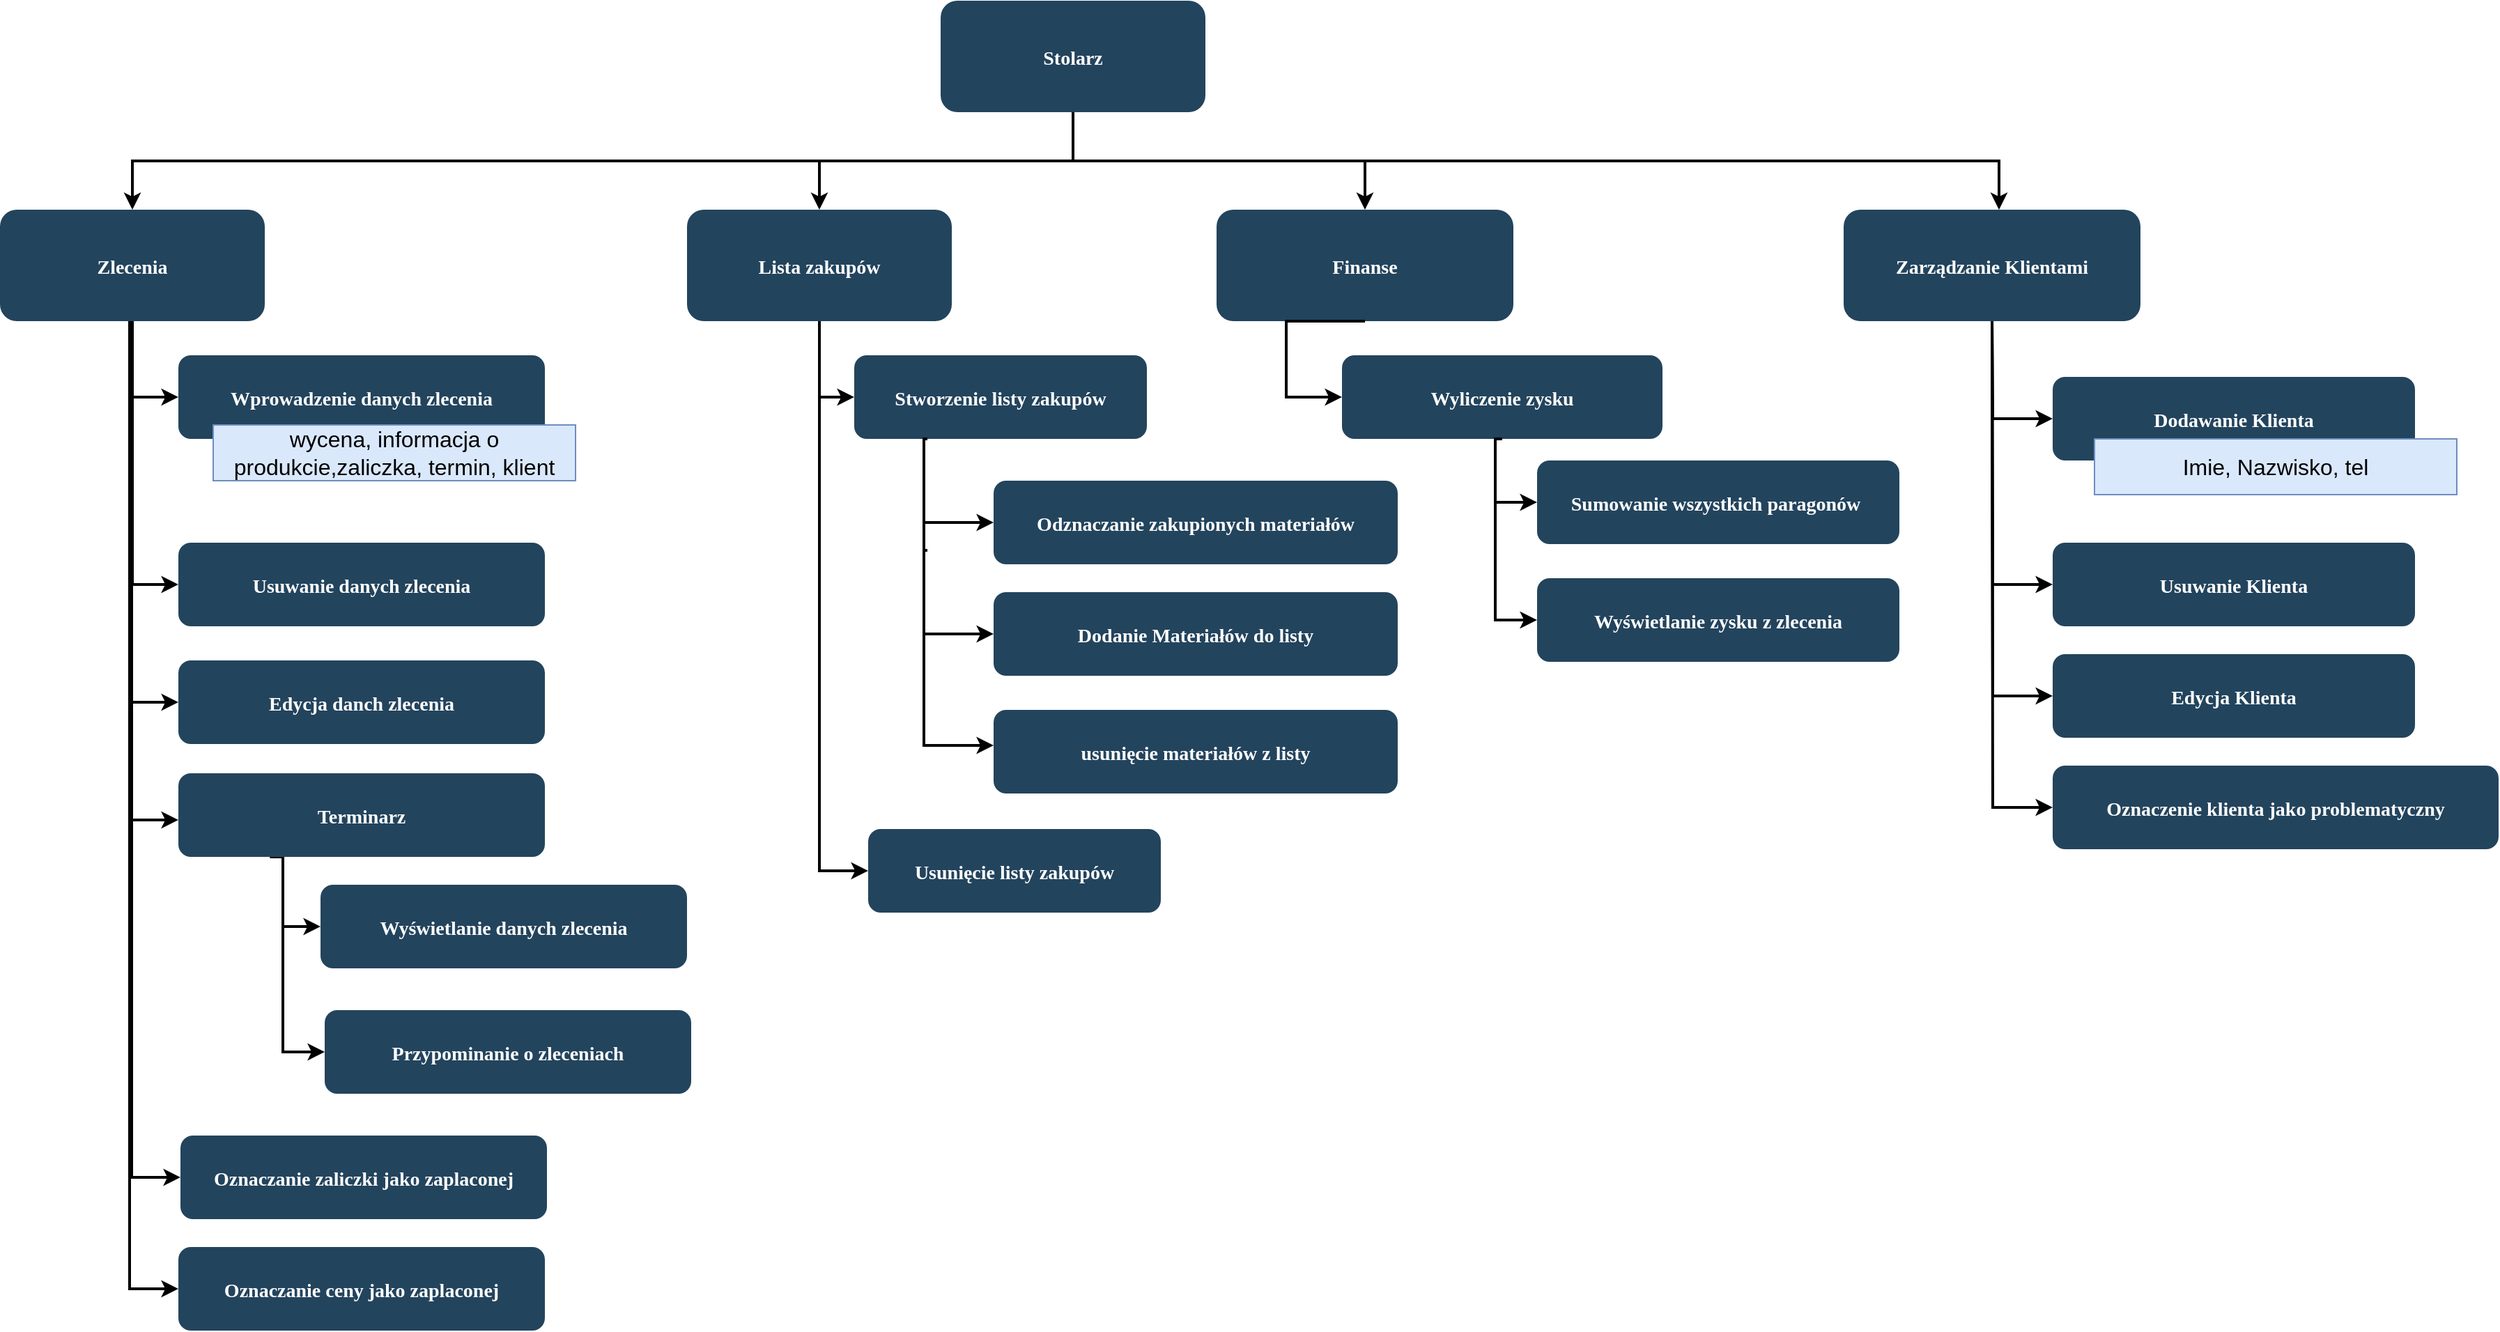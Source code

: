 <mxfile version="13.6.5">
    <diagram name="Page-1" id="2c0d36ab-eaac-3732-788b-9136903baeff">
        <mxGraphModel dx="1893" dy="1252" grid="1" gridSize="10" guides="1" tooltips="1" connect="1" arrows="1" fold="1" page="1" pageScale="1.5" pageWidth="1169" pageHeight="827" background="#ffffff" math="0" shadow="0">
            <root>
                <mxCell id="0"/>
                <mxCell id="1" parent="0"/>
                <mxCell id="2" value="Stolarz" style="rounded=1;fillColor=#23445D;gradientColor=none;strokeColor=none;fontColor=#FFFFFF;fontStyle=1;fontFamily=Tahoma;fontSize=14" parent="1" vertex="1">
                    <mxGeometry x="782" y="185.5" width="190" height="80" as="geometry"/>
                </mxCell>
                <mxCell id="12" value="Lista zakupów" style="rounded=1;fillColor=#23445D;gradientColor=none;strokeColor=none;fontColor=#FFFFFF;fontStyle=1;fontFamily=Tahoma;fontSize=14" parent="1" vertex="1">
                    <mxGeometry x="600.0" y="335.5" width="190" height="80" as="geometry"/>
                </mxCell>
                <mxCell id="13" value="Zlecenia" style="rounded=1;fillColor=#23445D;gradientColor=none;strokeColor=none;fontColor=#FFFFFF;fontStyle=1;fontFamily=Tahoma;fontSize=14" parent="1" vertex="1">
                    <mxGeometry x="107" y="335.5" width="190" height="80" as="geometry"/>
                </mxCell>
                <mxCell id="16" value="Wprowadzenie danych zlecenia" style="rounded=1;fillColor=#23445D;gradientColor=none;strokeColor=none;fontColor=#FFFFFF;fontStyle=1;fontFamily=Tahoma;fontSize=14" parent="1" vertex="1">
                    <mxGeometry x="235" y="440" width="263" height="60" as="geometry"/>
                </mxCell>
                <mxCell id="20" value="Usuwanie danych zlecenia" style="rounded=1;fillColor=#23445D;gradientColor=none;strokeColor=none;fontColor=#FFFFFF;fontStyle=1;fontFamily=Tahoma;fontSize=14" parent="1" vertex="1">
                    <mxGeometry x="235" y="574.5" width="263" height="60" as="geometry"/>
                </mxCell>
                <mxCell id="33" value="Stworzenie listy zakupów" style="rounded=1;fillColor=#23445D;gradientColor=none;strokeColor=none;fontColor=#FFFFFF;fontStyle=1;fontFamily=Tahoma;fontSize=14" parent="1" vertex="1">
                    <mxGeometry x="720" y="440" width="210" height="60" as="geometry"/>
                </mxCell>
                <mxCell id="34" value="Odznaczanie zakupionych materiałów" style="rounded=1;fillColor=#23445D;gradientColor=none;strokeColor=none;fontColor=#FFFFFF;fontStyle=1;fontFamily=Tahoma;fontSize=14" parent="1" vertex="1">
                    <mxGeometry x="820" y="530" width="290" height="60" as="geometry"/>
                </mxCell>
                <mxCell id="59" value="" style="edgeStyle=elbowEdgeStyle;elbow=vertical;strokeWidth=2;rounded=0" parent="1" source="2" target="12" edge="1">
                    <mxGeometry x="347" y="225.5" width="100" height="100" as="geometry">
                        <mxPoint x="862.0" y="275.5" as="sourcePoint"/>
                        <mxPoint x="1467.0" y="345.5" as="targetPoint"/>
                    </mxGeometry>
                </mxCell>
                <mxCell id="61" value="" style="edgeStyle=elbowEdgeStyle;elbow=vertical;strokeWidth=2;rounded=0" parent="1" source="2" target="13" edge="1">
                    <mxGeometry x="-23" y="135.5" width="100" height="100" as="geometry">
                        <mxPoint x="-23" y="235.5" as="sourcePoint"/>
                        <mxPoint x="77" y="135.5" as="targetPoint"/>
                    </mxGeometry>
                </mxCell>
                <mxCell id="64" value="" style="edgeStyle=elbowEdgeStyle;elbow=horizontal;strokeWidth=2;rounded=0" parent="1" source="13" target="16" edge="1">
                    <mxGeometry x="-23" y="135.5" width="100" height="100" as="geometry">
                        <mxPoint x="-23" y="235.5" as="sourcePoint"/>
                        <mxPoint x="77" y="135.5" as="targetPoint"/>
                        <Array as="points">
                            <mxPoint x="202" y="435.5"/>
                        </Array>
                    </mxGeometry>
                </mxCell>
                <mxCell id="67" value="" style="edgeStyle=elbowEdgeStyle;elbow=horizontal;strokeWidth=2;rounded=0;entryX=0;entryY=0.5;entryDx=0;entryDy=0;" parent="1" source="13" target="138" edge="1">
                    <mxGeometry x="-23" y="135.5" width="100" height="100" as="geometry">
                        <mxPoint x="-23" y="235.5" as="sourcePoint"/>
                        <mxPoint x="237.0" y="725.5" as="targetPoint"/>
                        <Array as="points">
                            <mxPoint x="200" y="680"/>
                            <mxPoint x="190" y="680"/>
                            <mxPoint x="220" y="750"/>
                            <mxPoint x="202" y="575.5"/>
                        </Array>
                    </mxGeometry>
                </mxCell>
                <mxCell id="68" value="" style="edgeStyle=elbowEdgeStyle;elbow=horizontal;strokeWidth=2;rounded=0;entryX=0;entryY=0.5;entryDx=0;entryDy=0;" parent="1" source="13" target="20" edge="1">
                    <mxGeometry x="-23" y="135.5" width="100" height="100" as="geometry">
                        <mxPoint x="-23" y="235.5" as="sourcePoint"/>
                        <mxPoint x="77" y="135.5" as="targetPoint"/>
                        <Array as="points">
                            <mxPoint x="202" y="590"/>
                        </Array>
                    </mxGeometry>
                </mxCell>
                <mxCell id="76" value="" style="edgeStyle=elbowEdgeStyle;elbow=horizontal;strokeWidth=2;rounded=0;exitX=0.25;exitY=1;exitDx=0;exitDy=0;" parent="1" source="33" target="34" edge="1">
                    <mxGeometry x="-80" y="120" width="100" height="100" as="geometry">
                        <mxPoint x="-80" y="220" as="sourcePoint"/>
                        <mxPoint x="20" y="120" as="targetPoint"/>
                        <Array as="points">
                            <mxPoint x="770" y="560"/>
                        </Array>
                    </mxGeometry>
                </mxCell>
                <mxCell id="102" value="" style="edgeStyle=elbowEdgeStyle;elbow=vertical;strokeWidth=2;rounded=0;exitX=0.5;exitY=1;exitDx=0;exitDy=0;entryX=0;entryY=0.5;entryDx=0;entryDy=0;" parent="1" source="12" target="33" edge="1">
                    <mxGeometry x="-23" y="135.5" width="100" height="100" as="geometry">
                        <mxPoint x="640" y="460" as="sourcePoint"/>
                        <mxPoint x="620" y="500" as="targetPoint"/>
                        <Array as="points">
                            <mxPoint x="700" y="470"/>
                            <mxPoint x="695" y="470"/>
                        </Array>
                    </mxGeometry>
                </mxCell>
                <mxCell id="126" value="" style="edgeStyle=elbowEdgeStyle;elbow=horizontal;strokeWidth=2;rounded=0;entryX=0;entryY=0.5;entryDx=0;entryDy=0;exitX=0.25;exitY=1;exitDx=0;exitDy=0;" edge="1" parent="1" source="171" target="139">
                    <mxGeometry x="-83" y="430" width="100" height="100" as="geometry">
                        <mxPoint x="209.5" y="900" as="sourcePoint"/>
                        <mxPoint x="237" y="740" as="targetPoint"/>
                        <Array as="points">
                            <mxPoint x="310" y="830"/>
                            <mxPoint x="202" y="720"/>
                            <mxPoint x="202" y="820"/>
                            <mxPoint x="202" y="900"/>
                            <mxPoint x="210" y="934.5"/>
                            <mxPoint x="142" y="820"/>
                        </Array>
                    </mxGeometry>
                </mxCell>
                <mxCell id="127" value="" style="edgeStyle=elbowEdgeStyle;elbow=vertical;strokeWidth=2;rounded=0;exitX=0.5;exitY=1;exitDx=0;exitDy=0;entryX=0.5;entryY=0;entryDx=0;entryDy=0;" edge="1" parent="1" source="2" target="128">
                    <mxGeometry x="582" y="215.5" width="100" height="100" as="geometry">
                        <mxPoint x="940" y="265.5" as="sourcePoint"/>
                        <mxPoint x="1315" y="335.5" as="targetPoint"/>
                    </mxGeometry>
                </mxCell>
                <mxCell id="128" value="Finanse" style="rounded=1;fillColor=#23445D;gradientColor=none;strokeColor=none;fontColor=#FFFFFF;fontStyle=1;fontFamily=Tahoma;fontSize=14" vertex="1" parent="1">
                    <mxGeometry x="980" y="335.5" width="213" height="80" as="geometry"/>
                </mxCell>
                <mxCell id="129" value="Sumowanie wszystkich paragonów " style="rounded=1;fillColor=#23445D;gradientColor=none;strokeColor=none;fontColor=#FFFFFF;fontStyle=1;fontFamily=Tahoma;fontSize=14" vertex="1" parent="1">
                    <mxGeometry x="1210" y="515.5" width="260" height="60" as="geometry"/>
                </mxCell>
                <mxCell id="131" value="Wyliczenie zysku" style="rounded=1;fillColor=#23445D;gradientColor=none;strokeColor=none;fontColor=#FFFFFF;fontStyle=1;fontFamily=Tahoma;fontSize=14" vertex="1" parent="1">
                    <mxGeometry x="1070" y="440" width="230" height="60" as="geometry"/>
                </mxCell>
                <mxCell id="133" value="" style="edgeStyle=elbowEdgeStyle;elbow=horizontal;strokeWidth=2;rounded=0;exitX=0.5;exitY=1;exitDx=0;exitDy=0;entryX=0;entryY=0.5;entryDx=0;entryDy=0;" edge="1" parent="1" source="128" target="131">
                    <mxGeometry x="116.5" y="135.5" width="100" height="100" as="geometry">
                        <mxPoint x="116.5" y="235.5" as="sourcePoint"/>
                        <mxPoint x="216.5" y="135.5" as="targetPoint"/>
                        <Array as="points">
                            <mxPoint x="1030" y="440"/>
                            <mxPoint x="1087" y="480"/>
                            <mxPoint x="1096.5" y="585.5"/>
                        </Array>
                    </mxGeometry>
                </mxCell>
                <mxCell id="136" value="" style="edgeStyle=elbowEdgeStyle;elbow=horizontal;strokeWidth=2;rounded=0;exitX=0.5;exitY=1;exitDx=0;exitDy=0;entryX=0;entryY=0.5;entryDx=0;entryDy=0;" edge="1" parent="1" source="131" target="129">
                    <mxGeometry x="126.5" y="145.5" width="100" height="100" as="geometry">
                        <mxPoint x="1096.5" y="425.5" as="sourcePoint"/>
                        <mxPoint x="1126.5" y="675.5" as="targetPoint"/>
                        <Array as="points">
                            <mxPoint x="1180" y="520"/>
                            <mxPoint x="1210" y="680"/>
                            <mxPoint x="1106.5" y="595.5"/>
                        </Array>
                    </mxGeometry>
                </mxCell>
                <mxCell id="138" value="Edycja danch zlecenia" style="rounded=1;fillColor=#23445D;gradientColor=none;strokeColor=none;fontColor=#FFFFFF;fontStyle=1;fontFamily=Tahoma;fontSize=14" vertex="1" parent="1">
                    <mxGeometry x="235" y="659" width="263" height="60" as="geometry"/>
                </mxCell>
                <mxCell id="139" value="Wyświetlanie danych zlecenia" style="rounded=1;fillColor=#23445D;gradientColor=none;strokeColor=none;fontColor=#FFFFFF;fontStyle=1;fontFamily=Tahoma;fontSize=14" vertex="1" parent="1">
                    <mxGeometry x="337" y="820" width="263" height="60" as="geometry"/>
                </mxCell>
                <mxCell id="140" value="Przypominanie o zleceniach" style="rounded=1;fillColor=#23445D;gradientColor=none;strokeColor=none;fontColor=#FFFFFF;fontStyle=1;fontFamily=Tahoma;fontSize=14" vertex="1" parent="1">
                    <mxGeometry x="340" y="910" width="263" height="60" as="geometry"/>
                </mxCell>
                <mxCell id="141" value="" style="edgeStyle=elbowEdgeStyle;elbow=horizontal;strokeWidth=2;rounded=0;entryX=0;entryY=0.5;entryDx=0;entryDy=0;exitX=0.25;exitY=1;exitDx=0;exitDy=0;" edge="1" parent="1" source="171" target="140">
                    <mxGeometry x="-85" y="496.75" width="100" height="100" as="geometry">
                        <mxPoint x="200.0" y="482.25" as="sourcePoint"/>
                        <mxPoint x="235" y="806.5" as="targetPoint"/>
                        <Array as="points">
                            <mxPoint x="310" y="870"/>
                            <mxPoint x="200" y="886.75"/>
                            <mxPoint x="200" y="966.75"/>
                            <mxPoint x="208" y="1001.25"/>
                            <mxPoint x="140" y="886.75"/>
                        </Array>
                    </mxGeometry>
                </mxCell>
                <mxCell id="143" value="Zarządzanie Klientami" style="rounded=1;fillColor=#23445D;gradientColor=none;strokeColor=none;fontColor=#FFFFFF;fontStyle=1;fontFamily=Tahoma;fontSize=14" vertex="1" parent="1">
                    <mxGeometry x="1430" y="335.5" width="213" height="80" as="geometry"/>
                </mxCell>
                <mxCell id="144" value="" style="edgeStyle=elbowEdgeStyle;elbow=vertical;strokeWidth=2;rounded=0;exitX=0.5;exitY=1;exitDx=0;exitDy=0;entryX=0.5;entryY=0;entryDx=0;entryDy=0;" edge="1" parent="1" source="2">
                    <mxGeometry x="1037" y="215.5" width="100" height="100" as="geometry">
                        <mxPoint x="1150" y="265.5" as="sourcePoint"/>
                        <mxPoint x="1541.5" y="335.5" as="targetPoint"/>
                    </mxGeometry>
                </mxCell>
                <mxCell id="147" value="Dodawanie Klienta" style="rounded=1;fillColor=#23445D;gradientColor=none;strokeColor=none;fontColor=#FFFFFF;fontStyle=1;fontFamily=Tahoma;fontSize=14" vertex="1" parent="1">
                    <mxGeometry x="1580" y="455.5" width="260" height="60" as="geometry"/>
                </mxCell>
                <mxCell id="148" value="Usuwanie Klienta" style="rounded=1;fillColor=#23445D;gradientColor=none;strokeColor=none;fontColor=#FFFFFF;fontStyle=1;fontFamily=Tahoma;fontSize=14" vertex="1" parent="1">
                    <mxGeometry x="1580" y="574.5" width="260" height="60" as="geometry"/>
                </mxCell>
                <mxCell id="149" value="Edycja Klienta" style="rounded=1;fillColor=#23445D;gradientColor=none;strokeColor=none;fontColor=#FFFFFF;fontStyle=1;fontFamily=Tahoma;fontSize=14" vertex="1" parent="1">
                    <mxGeometry x="1580" y="654.5" width="260" height="60" as="geometry"/>
                </mxCell>
                <mxCell id="151" value="" style="edgeStyle=elbowEdgeStyle;elbow=horizontal;strokeWidth=2;rounded=0;exitX=0.5;exitY=1;exitDx=0;exitDy=0;entryX=0;entryY=0.5;entryDx=0;entryDy=0;" edge="1" parent="1" source="143" target="147">
                    <mxGeometry x="590" y="145.5" width="100" height="100" as="geometry">
                        <mxPoint x="1550" y="415.5" as="sourcePoint"/>
                        <mxPoint x="1580" y="486" as="targetPoint"/>
                        <Array as="points">
                            <mxPoint x="1537" y="460"/>
                            <mxPoint x="1570" y="595.5"/>
                        </Array>
                    </mxGeometry>
                </mxCell>
                <mxCell id="152" value="" style="edgeStyle=elbowEdgeStyle;elbow=horizontal;strokeWidth=2;rounded=0;exitX=0.5;exitY=1;exitDx=0;exitDy=0;entryX=0;entryY=0.5;entryDx=0;entryDy=0;" edge="1" parent="1" source="143" target="148">
                    <mxGeometry x="600" y="155.5" width="100" height="100" as="geometry">
                        <mxPoint x="1560" y="425.5" as="sourcePoint"/>
                        <mxPoint x="1590" y="495.5" as="targetPoint"/>
                        <Array as="points">
                            <mxPoint x="1537" y="460"/>
                            <mxPoint x="1560" y="560"/>
                            <mxPoint x="1580" y="605.5"/>
                        </Array>
                    </mxGeometry>
                </mxCell>
                <mxCell id="153" value="" style="edgeStyle=elbowEdgeStyle;elbow=horizontal;strokeWidth=2;rounded=0;exitX=0.5;exitY=1;exitDx=0;exitDy=0;entryX=0;entryY=0.5;entryDx=0;entryDy=0;" edge="1" parent="1" source="143" target="149">
                    <mxGeometry x="570" y="360" width="100" height="100" as="geometry">
                        <mxPoint x="1530" y="630.0" as="sourcePoint"/>
                        <mxPoint x="1560" y="700.0" as="targetPoint"/>
                        <Array as="points">
                            <mxPoint x="1537" y="665"/>
                            <mxPoint x="1550" y="810"/>
                        </Array>
                    </mxGeometry>
                </mxCell>
                <mxCell id="154" value="&lt;font style=&quot;font-size: 16px&quot;&gt;Imie, Nazwisko, tel&lt;/font&gt;" style="whiteSpace=wrap;html=1;fillColor=#dae8fc;strokeColor=#6c8ebf;" vertex="1" parent="1">
                    <mxGeometry x="1610" y="500" width="260" height="40" as="geometry"/>
                </mxCell>
                <mxCell id="155" value="Oznaczenie klienta jako problematyczny" style="rounded=1;fillColor=#23445D;gradientColor=none;strokeColor=none;fontColor=#FFFFFF;fontStyle=1;fontFamily=Tahoma;fontSize=14" vertex="1" parent="1">
                    <mxGeometry x="1580" y="734.5" width="320" height="60" as="geometry"/>
                </mxCell>
                <mxCell id="156" value="" style="edgeStyle=elbowEdgeStyle;elbow=horizontal;strokeWidth=2;rounded=0;exitX=0.5;exitY=1;exitDx=0;exitDy=0;entryX=0;entryY=0.5;entryDx=0;entryDy=0;" edge="1" parent="1" source="143" target="155">
                    <mxGeometry x="570" y="447.25" width="100" height="100" as="geometry">
                        <mxPoint x="1536.5" y="502.75" as="sourcePoint"/>
                        <mxPoint x="1580" y="797.25" as="targetPoint"/>
                        <Array as="points">
                            <mxPoint x="1537" y="752.25"/>
                            <mxPoint x="1550" y="897.25"/>
                        </Array>
                    </mxGeometry>
                </mxCell>
                <mxCell id="157" value="Wyświetlanie zysku z zlecenia" style="rounded=1;fillColor=#23445D;gradientColor=none;strokeColor=none;fontColor=#FFFFFF;fontStyle=1;fontFamily=Tahoma;fontSize=14" vertex="1" parent="1">
                    <mxGeometry x="1210" y="600" width="260" height="60" as="geometry"/>
                </mxCell>
                <mxCell id="158" value="" style="edgeStyle=elbowEdgeStyle;elbow=horizontal;strokeWidth=2;rounded=0;exitX=0.5;exitY=1;exitDx=0;exitDy=0;entryX=0;entryY=0.5;entryDx=0;entryDy=0;" edge="1" parent="1" source="131" target="157">
                    <mxGeometry x="136.5" y="155.5" width="100" height="100" as="geometry">
                        <mxPoint x="1195" y="510" as="sourcePoint"/>
                        <mxPoint x="1220" y="555.5" as="targetPoint"/>
                        <Array as="points">
                            <mxPoint x="1180" y="570"/>
                            <mxPoint x="1185" y="570"/>
                            <mxPoint x="1185" y="570"/>
                            <mxPoint x="1220" y="690"/>
                            <mxPoint x="1116.5" y="605.5"/>
                        </Array>
                    </mxGeometry>
                </mxCell>
                <mxCell id="159" value="&lt;span style=&quot;font-size: 16px&quot;&gt;wycena, informacja o produkcie,zaliczka, termin, klient&lt;/span&gt;" style="whiteSpace=wrap;html=1;fillColor=#dae8fc;strokeColor=#6c8ebf;" vertex="1" parent="1">
                    <mxGeometry x="260" y="490" width="260" height="40" as="geometry"/>
                </mxCell>
                <mxCell id="160" value="Dodanie Materiałów do listy" style="rounded=1;fillColor=#23445D;gradientColor=none;strokeColor=none;fontColor=#FFFFFF;fontStyle=1;fontFamily=Tahoma;fontSize=14" vertex="1" parent="1">
                    <mxGeometry x="820" y="610" width="290" height="60" as="geometry"/>
                </mxCell>
                <mxCell id="161" value="" style="edgeStyle=elbowEdgeStyle;elbow=horizontal;strokeWidth=2;rounded=0;exitX=0.25;exitY=1;exitDx=0;exitDy=0;entryX=0;entryY=0.5;entryDx=0;entryDy=0;" edge="1" parent="1" source="33" target="160">
                    <mxGeometry x="-80" y="190" width="100" height="100" as="geometry">
                        <mxPoint x="772.5" y="570" as="sourcePoint"/>
                        <mxPoint x="820" y="630" as="targetPoint"/>
                        <Array as="points">
                            <mxPoint x="770" y="630"/>
                        </Array>
                    </mxGeometry>
                </mxCell>
                <mxCell id="162" value="usunięcie materiałów z listy" style="rounded=1;fillColor=#23445D;gradientColor=none;strokeColor=none;fontColor=#FFFFFF;fontStyle=1;fontFamily=Tahoma;fontSize=14" vertex="1" parent="1">
                    <mxGeometry x="820" y="694.5" width="290" height="60" as="geometry"/>
                </mxCell>
                <mxCell id="163" value="" style="edgeStyle=elbowEdgeStyle;elbow=horizontal;strokeWidth=2;rounded=0;exitX=0.25;exitY=1;exitDx=0;exitDy=0;entryX=0;entryY=0.5;entryDx=0;entryDy=0;" edge="1" parent="1">
                    <mxGeometry x="-80" y="270" width="100" height="100" as="geometry">
                        <mxPoint x="772.5" y="580" as="sourcePoint"/>
                        <mxPoint x="820" y="720" as="targetPoint"/>
                        <Array as="points">
                            <mxPoint x="770" y="710"/>
                        </Array>
                    </mxGeometry>
                </mxCell>
                <mxCell id="167" value="Oznaczanie zaliczki jako zaplaconej" style="rounded=1;fillColor=#23445D;gradientColor=none;strokeColor=none;fontColor=#FFFFFF;fontStyle=1;fontFamily=Tahoma;fontSize=14" vertex="1" parent="1">
                    <mxGeometry x="236.5" y="1000" width="263" height="60" as="geometry"/>
                </mxCell>
                <mxCell id="168" value="" style="edgeStyle=elbowEdgeStyle;elbow=horizontal;strokeWidth=2;rounded=0;entryX=0;entryY=0.5;entryDx=0;entryDy=0;" edge="1" parent="1" target="167">
                    <mxGeometry x="-83.5" y="574.5" width="100" height="100" as="geometry">
                        <mxPoint x="201.5" y="560.0" as="sourcePoint"/>
                        <mxPoint x="236.5" y="926.75" as="targetPoint"/>
                        <Array as="points">
                            <mxPoint x="201.5" y="864.5"/>
                            <mxPoint x="201.5" y="964.5"/>
                            <mxPoint x="201.5" y="1044.5"/>
                            <mxPoint x="209.5" y="1079"/>
                            <mxPoint x="141.5" y="964.5"/>
                        </Array>
                    </mxGeometry>
                </mxCell>
                <mxCell id="169" value="Oznaczanie ceny jako zaplaconej" style="rounded=1;fillColor=#23445D;gradientColor=none;strokeColor=none;fontColor=#FFFFFF;fontStyle=1;fontFamily=Tahoma;fontSize=14" vertex="1" parent="1">
                    <mxGeometry x="235" y="1080" width="263" height="60" as="geometry"/>
                </mxCell>
                <mxCell id="170" value="" style="edgeStyle=elbowEdgeStyle;elbow=horizontal;strokeWidth=2;rounded=0;entryX=0;entryY=0.5;entryDx=0;entryDy=0;" edge="1" parent="1" target="169">
                    <mxGeometry x="-85" y="664.5" width="100" height="100" as="geometry">
                        <mxPoint x="200.0" y="650.0" as="sourcePoint"/>
                        <mxPoint x="235" y="1016.75" as="targetPoint"/>
                        <Array as="points">
                            <mxPoint x="200" y="954.5"/>
                            <mxPoint x="200" y="1054.5"/>
                            <mxPoint x="200" y="1134.5"/>
                            <mxPoint x="208" y="1169"/>
                            <mxPoint x="140" y="1054.5"/>
                        </Array>
                    </mxGeometry>
                </mxCell>
                <mxCell id="171" value="Terminarz" style="rounded=1;fillColor=#23445D;gradientColor=none;strokeColor=none;fontColor=#FFFFFF;fontStyle=1;fontFamily=Tahoma;fontSize=14" vertex="1" parent="1">
                    <mxGeometry x="235" y="740" width="263" height="60" as="geometry"/>
                </mxCell>
                <mxCell id="172" value="" style="edgeStyle=elbowEdgeStyle;elbow=horizontal;strokeWidth=2;rounded=0;entryX=0;entryY=0.5;entryDx=0;entryDy=0;" edge="1" parent="1">
                    <mxGeometry x="-23" y="220" width="100" height="100" as="geometry">
                        <mxPoint x="200" y="500" as="sourcePoint"/>
                        <mxPoint x="235" y="773.5" as="targetPoint"/>
                        <Array as="points">
                            <mxPoint x="200" y="764.5"/>
                            <mxPoint x="190" y="764.5"/>
                            <mxPoint x="220" y="834.5"/>
                            <mxPoint x="202" y="660"/>
                        </Array>
                    </mxGeometry>
                </mxCell>
                <mxCell id="173" value="Usunięcie listy zakupów" style="rounded=1;fillColor=#23445D;gradientColor=none;strokeColor=none;fontColor=#FFFFFF;fontStyle=1;fontFamily=Tahoma;fontSize=14" vertex="1" parent="1">
                    <mxGeometry x="730" y="780" width="210" height="60" as="geometry"/>
                </mxCell>
                <mxCell id="174" value="" style="edgeStyle=elbowEdgeStyle;elbow=vertical;strokeWidth=2;rounded=0;entryX=0;entryY=0.5;entryDx=0;entryDy=0;exitX=0.5;exitY=1;exitDx=0;exitDy=0;" edge="1" parent="1" source="12" target="173">
                    <mxGeometry x="-13" y="145.5" width="100" height="100" as="geometry">
                        <mxPoint x="640" y="590" as="sourcePoint"/>
                        <mxPoint x="730" y="480.0" as="targetPoint"/>
                        <Array as="points">
                            <mxPoint x="695" y="810"/>
                            <mxPoint x="710" y="480"/>
                            <mxPoint x="705" y="480"/>
                        </Array>
                    </mxGeometry>
                </mxCell>
            </root>
        </mxGraphModel>
    </diagram>
</mxfile>